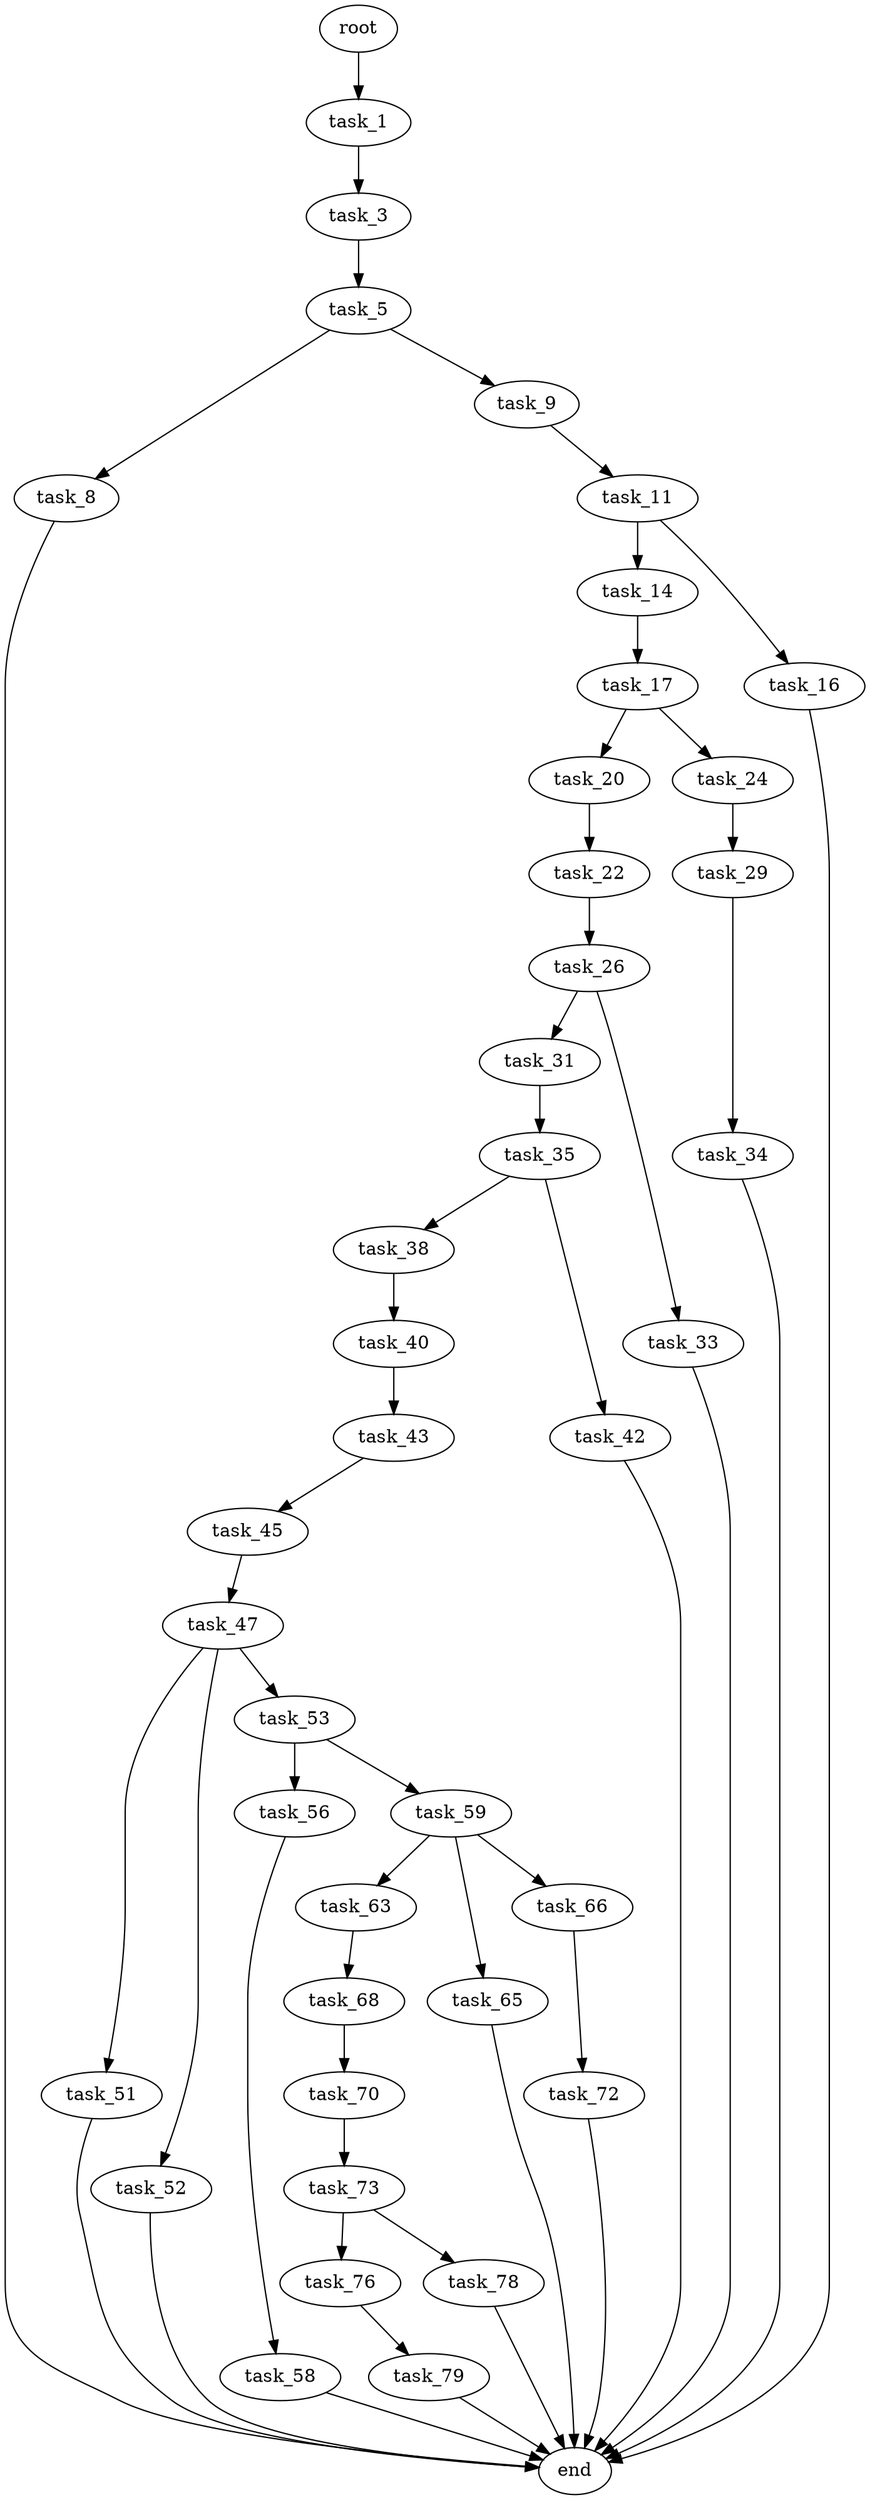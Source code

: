 digraph G {
  root [size="0.000000"];
  task_1 [size="1133340312654.000000"];
  task_3 [size="368293445632.000000"];
  task_5 [size="351767507.000000"];
  task_8 [size="17740426469.000000"];
  task_9 [size="21578621175.000000"];
  task_11 [size="165687931798.000000"];
  task_14 [size="782757789696.000000"];
  task_16 [size="68719476736.000000"];
  task_17 [size="549755813888.000000"];
  task_20 [size="28991029248.000000"];
  task_22 [size="15515998237.000000"];
  task_24 [size="384738904782.000000"];
  task_26 [size="40120668478.000000"];
  task_29 [size="5751884330.000000"];
  task_31 [size="35341849350.000000"];
  task_33 [size="24701001687.000000"];
  task_34 [size="34064505032.000000"];
  task_35 [size="782757789696.000000"];
  task_38 [size="28794529042.000000"];
  task_40 [size="49058424743.000000"];
  task_42 [size="7520172017.000000"];
  task_43 [size="15236282425.000000"];
  task_45 [size="8589934592.000000"];
  task_47 [size="8589934592.000000"];
  task_51 [size="5588634127.000000"];
  task_52 [size="549755813888.000000"];
  task_53 [size="917638711854.000000"];
  task_56 [size="8441766683.000000"];
  task_58 [size="5835927520.000000"];
  task_59 [size="357530412925.000000"];
  task_63 [size="336746524993.000000"];
  task_65 [size="554383751.000000"];
  task_66 [size="368293445632.000000"];
  task_68 [size="190332726398.000000"];
  task_70 [size="134217728000.000000"];
  task_72 [size="244632313315.000000"];
  task_73 [size="178493332331.000000"];
  task_76 [size="782757789696.000000"];
  task_78 [size="28991029248.000000"];
  task_79 [size="2297075248.000000"];
  end [size="0.000000"];

  root -> task_1 [size="1.000000"];
  task_1 -> task_3 [size="679477248.000000"];
  task_3 -> task_5 [size="411041792.000000"];
  task_5 -> task_8 [size="33554432.000000"];
  task_5 -> task_9 [size="33554432.000000"];
  task_8 -> end [size="1.000000"];
  task_9 -> task_11 [size="33554432.000000"];
  task_11 -> task_14 [size="301989888.000000"];
  task_11 -> task_16 [size="301989888.000000"];
  task_14 -> task_17 [size="679477248.000000"];
  task_16 -> end [size="1.000000"];
  task_17 -> task_20 [size="536870912.000000"];
  task_17 -> task_24 [size="536870912.000000"];
  task_20 -> task_22 [size="75497472.000000"];
  task_22 -> task_26 [size="536870912.000000"];
  task_24 -> task_29 [size="838860800.000000"];
  task_26 -> task_31 [size="838860800.000000"];
  task_26 -> task_33 [size="838860800.000000"];
  task_29 -> task_34 [size="209715200.000000"];
  task_31 -> task_35 [size="838860800.000000"];
  task_33 -> end [size="1.000000"];
  task_34 -> end [size="1.000000"];
  task_35 -> task_38 [size="679477248.000000"];
  task_35 -> task_42 [size="679477248.000000"];
  task_38 -> task_40 [size="838860800.000000"];
  task_40 -> task_43 [size="75497472.000000"];
  task_42 -> end [size="1.000000"];
  task_43 -> task_45 [size="301989888.000000"];
  task_45 -> task_47 [size="33554432.000000"];
  task_47 -> task_51 [size="33554432.000000"];
  task_47 -> task_52 [size="33554432.000000"];
  task_47 -> task_53 [size="33554432.000000"];
  task_51 -> end [size="1.000000"];
  task_52 -> end [size="1.000000"];
  task_53 -> task_56 [size="679477248.000000"];
  task_53 -> task_59 [size="679477248.000000"];
  task_56 -> task_58 [size="209715200.000000"];
  task_58 -> end [size="1.000000"];
  task_59 -> task_63 [size="411041792.000000"];
  task_59 -> task_65 [size="411041792.000000"];
  task_59 -> task_66 [size="411041792.000000"];
  task_63 -> task_68 [size="301989888.000000"];
  task_65 -> end [size="1.000000"];
  task_66 -> task_72 [size="411041792.000000"];
  task_68 -> task_70 [size="679477248.000000"];
  task_70 -> task_73 [size="209715200.000000"];
  task_72 -> end [size="1.000000"];
  task_73 -> task_76 [size="134217728.000000"];
  task_73 -> task_78 [size="134217728.000000"];
  task_76 -> task_79 [size="679477248.000000"];
  task_78 -> end [size="1.000000"];
  task_79 -> end [size="1.000000"];
}
